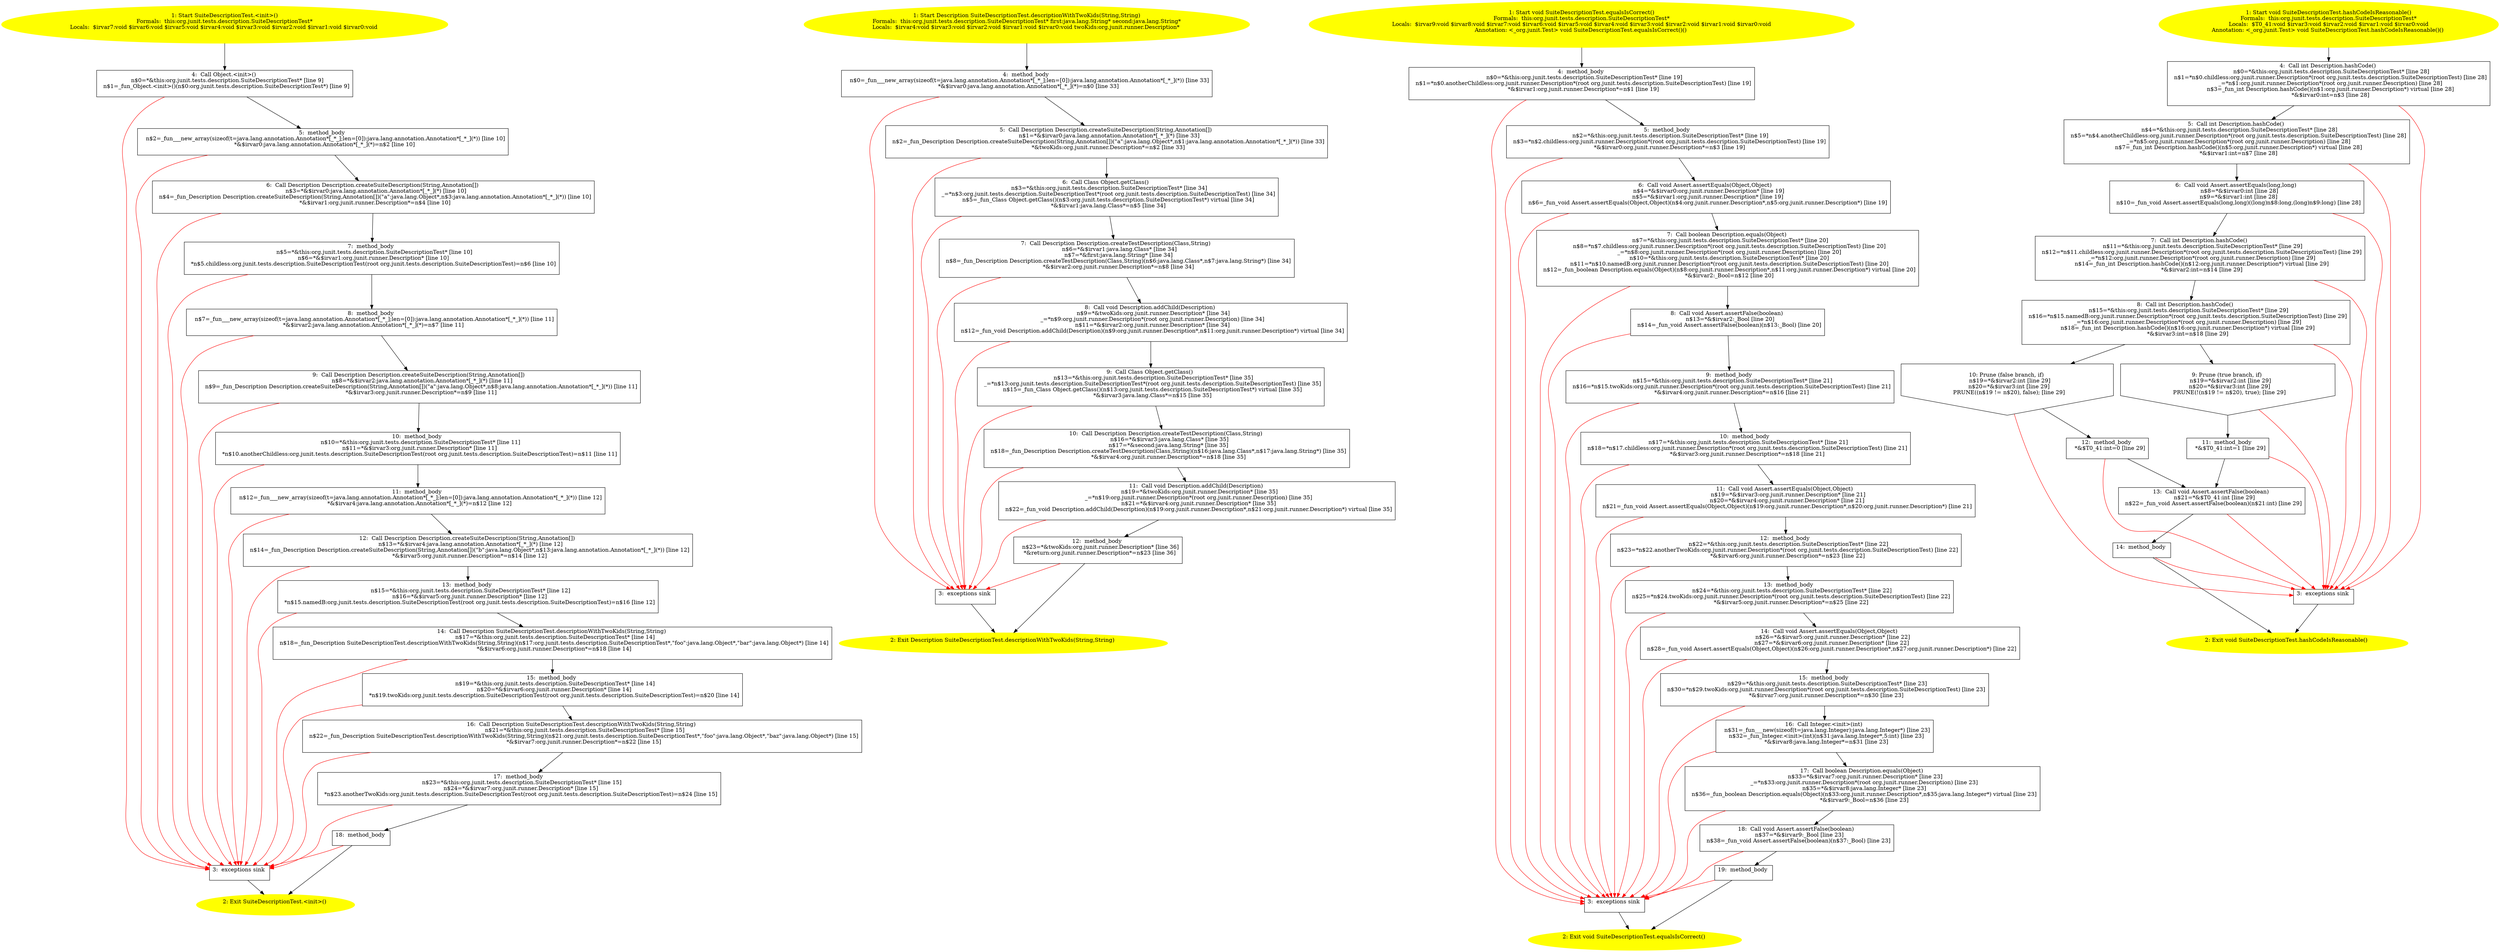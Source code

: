 /* @generated */
digraph cfg {
"org.junit.tests.description.SuiteDescriptionTest.<init>().2c397dbe94446b6ac0fbb698bb8d9129_1" [label="1: Start SuiteDescriptionTest.<init>()\nFormals:  this:org.junit.tests.description.SuiteDescriptionTest*\nLocals:  $irvar7:void $irvar6:void $irvar5:void $irvar4:void $irvar3:void $irvar2:void $irvar1:void $irvar0:void \n  " color=yellow style=filled]
	

	 "org.junit.tests.description.SuiteDescriptionTest.<init>().2c397dbe94446b6ac0fbb698bb8d9129_1" -> "org.junit.tests.description.SuiteDescriptionTest.<init>().2c397dbe94446b6ac0fbb698bb8d9129_4" ;
"org.junit.tests.description.SuiteDescriptionTest.<init>().2c397dbe94446b6ac0fbb698bb8d9129_2" [label="2: Exit SuiteDescriptionTest.<init>() \n  " color=yellow style=filled]
	

"org.junit.tests.description.SuiteDescriptionTest.<init>().2c397dbe94446b6ac0fbb698bb8d9129_3" [label="3:  exceptions sink \n  " shape="box"]
	

	 "org.junit.tests.description.SuiteDescriptionTest.<init>().2c397dbe94446b6ac0fbb698bb8d9129_3" -> "org.junit.tests.description.SuiteDescriptionTest.<init>().2c397dbe94446b6ac0fbb698bb8d9129_2" ;
"org.junit.tests.description.SuiteDescriptionTest.<init>().2c397dbe94446b6ac0fbb698bb8d9129_4" [label="4:  Call Object.<init>() \n   n$0=*&this:org.junit.tests.description.SuiteDescriptionTest* [line 9]\n  n$1=_fun_Object.<init>()(n$0:org.junit.tests.description.SuiteDescriptionTest*) [line 9]\n " shape="box"]
	

	 "org.junit.tests.description.SuiteDescriptionTest.<init>().2c397dbe94446b6ac0fbb698bb8d9129_4" -> "org.junit.tests.description.SuiteDescriptionTest.<init>().2c397dbe94446b6ac0fbb698bb8d9129_5" ;
	 "org.junit.tests.description.SuiteDescriptionTest.<init>().2c397dbe94446b6ac0fbb698bb8d9129_4" -> "org.junit.tests.description.SuiteDescriptionTest.<init>().2c397dbe94446b6ac0fbb698bb8d9129_3" [color="red" ];
"org.junit.tests.description.SuiteDescriptionTest.<init>().2c397dbe94446b6ac0fbb698bb8d9129_5" [label="5:  method_body \n   n$2=_fun___new_array(sizeof(t=java.lang.annotation.Annotation*[_*_];len=[0]):java.lang.annotation.Annotation*[_*_](*)) [line 10]\n  *&$irvar0:java.lang.annotation.Annotation*[_*_](*)=n$2 [line 10]\n " shape="box"]
	

	 "org.junit.tests.description.SuiteDescriptionTest.<init>().2c397dbe94446b6ac0fbb698bb8d9129_5" -> "org.junit.tests.description.SuiteDescriptionTest.<init>().2c397dbe94446b6ac0fbb698bb8d9129_6" ;
	 "org.junit.tests.description.SuiteDescriptionTest.<init>().2c397dbe94446b6ac0fbb698bb8d9129_5" -> "org.junit.tests.description.SuiteDescriptionTest.<init>().2c397dbe94446b6ac0fbb698bb8d9129_3" [color="red" ];
"org.junit.tests.description.SuiteDescriptionTest.<init>().2c397dbe94446b6ac0fbb698bb8d9129_6" [label="6:  Call Description Description.createSuiteDescription(String,Annotation[]) \n   n$3=*&$irvar0:java.lang.annotation.Annotation*[_*_](*) [line 10]\n  n$4=_fun_Description Description.createSuiteDescription(String,Annotation[])(\"a\":java.lang.Object*,n$3:java.lang.annotation.Annotation*[_*_](*)) [line 10]\n  *&$irvar1:org.junit.runner.Description*=n$4 [line 10]\n " shape="box"]
	

	 "org.junit.tests.description.SuiteDescriptionTest.<init>().2c397dbe94446b6ac0fbb698bb8d9129_6" -> "org.junit.tests.description.SuiteDescriptionTest.<init>().2c397dbe94446b6ac0fbb698bb8d9129_7" ;
	 "org.junit.tests.description.SuiteDescriptionTest.<init>().2c397dbe94446b6ac0fbb698bb8d9129_6" -> "org.junit.tests.description.SuiteDescriptionTest.<init>().2c397dbe94446b6ac0fbb698bb8d9129_3" [color="red" ];
"org.junit.tests.description.SuiteDescriptionTest.<init>().2c397dbe94446b6ac0fbb698bb8d9129_7" [label="7:  method_body \n   n$5=*&this:org.junit.tests.description.SuiteDescriptionTest* [line 10]\n  n$6=*&$irvar1:org.junit.runner.Description* [line 10]\n  *n$5.childless:org.junit.tests.description.SuiteDescriptionTest(root org.junit.tests.description.SuiteDescriptionTest)=n$6 [line 10]\n " shape="box"]
	

	 "org.junit.tests.description.SuiteDescriptionTest.<init>().2c397dbe94446b6ac0fbb698bb8d9129_7" -> "org.junit.tests.description.SuiteDescriptionTest.<init>().2c397dbe94446b6ac0fbb698bb8d9129_8" ;
	 "org.junit.tests.description.SuiteDescriptionTest.<init>().2c397dbe94446b6ac0fbb698bb8d9129_7" -> "org.junit.tests.description.SuiteDescriptionTest.<init>().2c397dbe94446b6ac0fbb698bb8d9129_3" [color="red" ];
"org.junit.tests.description.SuiteDescriptionTest.<init>().2c397dbe94446b6ac0fbb698bb8d9129_8" [label="8:  method_body \n   n$7=_fun___new_array(sizeof(t=java.lang.annotation.Annotation*[_*_];len=[0]):java.lang.annotation.Annotation*[_*_](*)) [line 11]\n  *&$irvar2:java.lang.annotation.Annotation*[_*_](*)=n$7 [line 11]\n " shape="box"]
	

	 "org.junit.tests.description.SuiteDescriptionTest.<init>().2c397dbe94446b6ac0fbb698bb8d9129_8" -> "org.junit.tests.description.SuiteDescriptionTest.<init>().2c397dbe94446b6ac0fbb698bb8d9129_9" ;
	 "org.junit.tests.description.SuiteDescriptionTest.<init>().2c397dbe94446b6ac0fbb698bb8d9129_8" -> "org.junit.tests.description.SuiteDescriptionTest.<init>().2c397dbe94446b6ac0fbb698bb8d9129_3" [color="red" ];
"org.junit.tests.description.SuiteDescriptionTest.<init>().2c397dbe94446b6ac0fbb698bb8d9129_9" [label="9:  Call Description Description.createSuiteDescription(String,Annotation[]) \n   n$8=*&$irvar2:java.lang.annotation.Annotation*[_*_](*) [line 11]\n  n$9=_fun_Description Description.createSuiteDescription(String,Annotation[])(\"a\":java.lang.Object*,n$8:java.lang.annotation.Annotation*[_*_](*)) [line 11]\n  *&$irvar3:org.junit.runner.Description*=n$9 [line 11]\n " shape="box"]
	

	 "org.junit.tests.description.SuiteDescriptionTest.<init>().2c397dbe94446b6ac0fbb698bb8d9129_9" -> "org.junit.tests.description.SuiteDescriptionTest.<init>().2c397dbe94446b6ac0fbb698bb8d9129_10" ;
	 "org.junit.tests.description.SuiteDescriptionTest.<init>().2c397dbe94446b6ac0fbb698bb8d9129_9" -> "org.junit.tests.description.SuiteDescriptionTest.<init>().2c397dbe94446b6ac0fbb698bb8d9129_3" [color="red" ];
"org.junit.tests.description.SuiteDescriptionTest.<init>().2c397dbe94446b6ac0fbb698bb8d9129_10" [label="10:  method_body \n   n$10=*&this:org.junit.tests.description.SuiteDescriptionTest* [line 11]\n  n$11=*&$irvar3:org.junit.runner.Description* [line 11]\n  *n$10.anotherChildless:org.junit.tests.description.SuiteDescriptionTest(root org.junit.tests.description.SuiteDescriptionTest)=n$11 [line 11]\n " shape="box"]
	

	 "org.junit.tests.description.SuiteDescriptionTest.<init>().2c397dbe94446b6ac0fbb698bb8d9129_10" -> "org.junit.tests.description.SuiteDescriptionTest.<init>().2c397dbe94446b6ac0fbb698bb8d9129_11" ;
	 "org.junit.tests.description.SuiteDescriptionTest.<init>().2c397dbe94446b6ac0fbb698bb8d9129_10" -> "org.junit.tests.description.SuiteDescriptionTest.<init>().2c397dbe94446b6ac0fbb698bb8d9129_3" [color="red" ];
"org.junit.tests.description.SuiteDescriptionTest.<init>().2c397dbe94446b6ac0fbb698bb8d9129_11" [label="11:  method_body \n   n$12=_fun___new_array(sizeof(t=java.lang.annotation.Annotation*[_*_];len=[0]):java.lang.annotation.Annotation*[_*_](*)) [line 12]\n  *&$irvar4:java.lang.annotation.Annotation*[_*_](*)=n$12 [line 12]\n " shape="box"]
	

	 "org.junit.tests.description.SuiteDescriptionTest.<init>().2c397dbe94446b6ac0fbb698bb8d9129_11" -> "org.junit.tests.description.SuiteDescriptionTest.<init>().2c397dbe94446b6ac0fbb698bb8d9129_12" ;
	 "org.junit.tests.description.SuiteDescriptionTest.<init>().2c397dbe94446b6ac0fbb698bb8d9129_11" -> "org.junit.tests.description.SuiteDescriptionTest.<init>().2c397dbe94446b6ac0fbb698bb8d9129_3" [color="red" ];
"org.junit.tests.description.SuiteDescriptionTest.<init>().2c397dbe94446b6ac0fbb698bb8d9129_12" [label="12:  Call Description Description.createSuiteDescription(String,Annotation[]) \n   n$13=*&$irvar4:java.lang.annotation.Annotation*[_*_](*) [line 12]\n  n$14=_fun_Description Description.createSuiteDescription(String,Annotation[])(\"b\":java.lang.Object*,n$13:java.lang.annotation.Annotation*[_*_](*)) [line 12]\n  *&$irvar5:org.junit.runner.Description*=n$14 [line 12]\n " shape="box"]
	

	 "org.junit.tests.description.SuiteDescriptionTest.<init>().2c397dbe94446b6ac0fbb698bb8d9129_12" -> "org.junit.tests.description.SuiteDescriptionTest.<init>().2c397dbe94446b6ac0fbb698bb8d9129_13" ;
	 "org.junit.tests.description.SuiteDescriptionTest.<init>().2c397dbe94446b6ac0fbb698bb8d9129_12" -> "org.junit.tests.description.SuiteDescriptionTest.<init>().2c397dbe94446b6ac0fbb698bb8d9129_3" [color="red" ];
"org.junit.tests.description.SuiteDescriptionTest.<init>().2c397dbe94446b6ac0fbb698bb8d9129_13" [label="13:  method_body \n   n$15=*&this:org.junit.tests.description.SuiteDescriptionTest* [line 12]\n  n$16=*&$irvar5:org.junit.runner.Description* [line 12]\n  *n$15.namedB:org.junit.tests.description.SuiteDescriptionTest(root org.junit.tests.description.SuiteDescriptionTest)=n$16 [line 12]\n " shape="box"]
	

	 "org.junit.tests.description.SuiteDescriptionTest.<init>().2c397dbe94446b6ac0fbb698bb8d9129_13" -> "org.junit.tests.description.SuiteDescriptionTest.<init>().2c397dbe94446b6ac0fbb698bb8d9129_14" ;
	 "org.junit.tests.description.SuiteDescriptionTest.<init>().2c397dbe94446b6ac0fbb698bb8d9129_13" -> "org.junit.tests.description.SuiteDescriptionTest.<init>().2c397dbe94446b6ac0fbb698bb8d9129_3" [color="red" ];
"org.junit.tests.description.SuiteDescriptionTest.<init>().2c397dbe94446b6ac0fbb698bb8d9129_14" [label="14:  Call Description SuiteDescriptionTest.descriptionWithTwoKids(String,String) \n   n$17=*&this:org.junit.tests.description.SuiteDescriptionTest* [line 14]\n  n$18=_fun_Description SuiteDescriptionTest.descriptionWithTwoKids(String,String)(n$17:org.junit.tests.description.SuiteDescriptionTest*,\"foo\":java.lang.Object*,\"bar\":java.lang.Object*) [line 14]\n  *&$irvar6:org.junit.runner.Description*=n$18 [line 14]\n " shape="box"]
	

	 "org.junit.tests.description.SuiteDescriptionTest.<init>().2c397dbe94446b6ac0fbb698bb8d9129_14" -> "org.junit.tests.description.SuiteDescriptionTest.<init>().2c397dbe94446b6ac0fbb698bb8d9129_15" ;
	 "org.junit.tests.description.SuiteDescriptionTest.<init>().2c397dbe94446b6ac0fbb698bb8d9129_14" -> "org.junit.tests.description.SuiteDescriptionTest.<init>().2c397dbe94446b6ac0fbb698bb8d9129_3" [color="red" ];
"org.junit.tests.description.SuiteDescriptionTest.<init>().2c397dbe94446b6ac0fbb698bb8d9129_15" [label="15:  method_body \n   n$19=*&this:org.junit.tests.description.SuiteDescriptionTest* [line 14]\n  n$20=*&$irvar6:org.junit.runner.Description* [line 14]\n  *n$19.twoKids:org.junit.tests.description.SuiteDescriptionTest(root org.junit.tests.description.SuiteDescriptionTest)=n$20 [line 14]\n " shape="box"]
	

	 "org.junit.tests.description.SuiteDescriptionTest.<init>().2c397dbe94446b6ac0fbb698bb8d9129_15" -> "org.junit.tests.description.SuiteDescriptionTest.<init>().2c397dbe94446b6ac0fbb698bb8d9129_16" ;
	 "org.junit.tests.description.SuiteDescriptionTest.<init>().2c397dbe94446b6ac0fbb698bb8d9129_15" -> "org.junit.tests.description.SuiteDescriptionTest.<init>().2c397dbe94446b6ac0fbb698bb8d9129_3" [color="red" ];
"org.junit.tests.description.SuiteDescriptionTest.<init>().2c397dbe94446b6ac0fbb698bb8d9129_16" [label="16:  Call Description SuiteDescriptionTest.descriptionWithTwoKids(String,String) \n   n$21=*&this:org.junit.tests.description.SuiteDescriptionTest* [line 15]\n  n$22=_fun_Description SuiteDescriptionTest.descriptionWithTwoKids(String,String)(n$21:org.junit.tests.description.SuiteDescriptionTest*,\"foo\":java.lang.Object*,\"baz\":java.lang.Object*) [line 15]\n  *&$irvar7:org.junit.runner.Description*=n$22 [line 15]\n " shape="box"]
	

	 "org.junit.tests.description.SuiteDescriptionTest.<init>().2c397dbe94446b6ac0fbb698bb8d9129_16" -> "org.junit.tests.description.SuiteDescriptionTest.<init>().2c397dbe94446b6ac0fbb698bb8d9129_17" ;
	 "org.junit.tests.description.SuiteDescriptionTest.<init>().2c397dbe94446b6ac0fbb698bb8d9129_16" -> "org.junit.tests.description.SuiteDescriptionTest.<init>().2c397dbe94446b6ac0fbb698bb8d9129_3" [color="red" ];
"org.junit.tests.description.SuiteDescriptionTest.<init>().2c397dbe94446b6ac0fbb698bb8d9129_17" [label="17:  method_body \n   n$23=*&this:org.junit.tests.description.SuiteDescriptionTest* [line 15]\n  n$24=*&$irvar7:org.junit.runner.Description* [line 15]\n  *n$23.anotherTwoKids:org.junit.tests.description.SuiteDescriptionTest(root org.junit.tests.description.SuiteDescriptionTest)=n$24 [line 15]\n " shape="box"]
	

	 "org.junit.tests.description.SuiteDescriptionTest.<init>().2c397dbe94446b6ac0fbb698bb8d9129_17" -> "org.junit.tests.description.SuiteDescriptionTest.<init>().2c397dbe94446b6ac0fbb698bb8d9129_18" ;
	 "org.junit.tests.description.SuiteDescriptionTest.<init>().2c397dbe94446b6ac0fbb698bb8d9129_17" -> "org.junit.tests.description.SuiteDescriptionTest.<init>().2c397dbe94446b6ac0fbb698bb8d9129_3" [color="red" ];
"org.junit.tests.description.SuiteDescriptionTest.<init>().2c397dbe94446b6ac0fbb698bb8d9129_18" [label="18:  method_body \n  " shape="box"]
	

	 "org.junit.tests.description.SuiteDescriptionTest.<init>().2c397dbe94446b6ac0fbb698bb8d9129_18" -> "org.junit.tests.description.SuiteDescriptionTest.<init>().2c397dbe94446b6ac0fbb698bb8d9129_2" ;
	 "org.junit.tests.description.SuiteDescriptionTest.<init>().2c397dbe94446b6ac0fbb698bb8d9129_18" -> "org.junit.tests.description.SuiteDescriptionTest.<init>().2c397dbe94446b6ac0fbb698bb8d9129_3" [color="red" ];
"org.junit.tests.description.SuiteDescriptionTest.descriptionWithTwoKids(java.lang.String,java.lang.S.4acd2eca722fc994459607b047788443_1" [label="1: Start Description SuiteDescriptionTest.descriptionWithTwoKids(String,String)\nFormals:  this:org.junit.tests.description.SuiteDescriptionTest* first:java.lang.String* second:java.lang.String*\nLocals:  $irvar4:void $irvar3:void $irvar2:void $irvar1:void $irvar0:void twoKids:org.junit.runner.Description* \n  " color=yellow style=filled]
	

	 "org.junit.tests.description.SuiteDescriptionTest.descriptionWithTwoKids(java.lang.String,java.lang.S.4acd2eca722fc994459607b047788443_1" -> "org.junit.tests.description.SuiteDescriptionTest.descriptionWithTwoKids(java.lang.String,java.lang.S.4acd2eca722fc994459607b047788443_4" ;
"org.junit.tests.description.SuiteDescriptionTest.descriptionWithTwoKids(java.lang.String,java.lang.S.4acd2eca722fc994459607b047788443_2" [label="2: Exit Description SuiteDescriptionTest.descriptionWithTwoKids(String,String) \n  " color=yellow style=filled]
	

"org.junit.tests.description.SuiteDescriptionTest.descriptionWithTwoKids(java.lang.String,java.lang.S.4acd2eca722fc994459607b047788443_3" [label="3:  exceptions sink \n  " shape="box"]
	

	 "org.junit.tests.description.SuiteDescriptionTest.descriptionWithTwoKids(java.lang.String,java.lang.S.4acd2eca722fc994459607b047788443_3" -> "org.junit.tests.description.SuiteDescriptionTest.descriptionWithTwoKids(java.lang.String,java.lang.S.4acd2eca722fc994459607b047788443_2" ;
"org.junit.tests.description.SuiteDescriptionTest.descriptionWithTwoKids(java.lang.String,java.lang.S.4acd2eca722fc994459607b047788443_4" [label="4:  method_body \n   n$0=_fun___new_array(sizeof(t=java.lang.annotation.Annotation*[_*_];len=[0]):java.lang.annotation.Annotation*[_*_](*)) [line 33]\n  *&$irvar0:java.lang.annotation.Annotation*[_*_](*)=n$0 [line 33]\n " shape="box"]
	

	 "org.junit.tests.description.SuiteDescriptionTest.descriptionWithTwoKids(java.lang.String,java.lang.S.4acd2eca722fc994459607b047788443_4" -> "org.junit.tests.description.SuiteDescriptionTest.descriptionWithTwoKids(java.lang.String,java.lang.S.4acd2eca722fc994459607b047788443_5" ;
	 "org.junit.tests.description.SuiteDescriptionTest.descriptionWithTwoKids(java.lang.String,java.lang.S.4acd2eca722fc994459607b047788443_4" -> "org.junit.tests.description.SuiteDescriptionTest.descriptionWithTwoKids(java.lang.String,java.lang.S.4acd2eca722fc994459607b047788443_3" [color="red" ];
"org.junit.tests.description.SuiteDescriptionTest.descriptionWithTwoKids(java.lang.String,java.lang.S.4acd2eca722fc994459607b047788443_5" [label="5:  Call Description Description.createSuiteDescription(String,Annotation[]) \n   n$1=*&$irvar0:java.lang.annotation.Annotation*[_*_](*) [line 33]\n  n$2=_fun_Description Description.createSuiteDescription(String,Annotation[])(\"a\":java.lang.Object*,n$1:java.lang.annotation.Annotation*[_*_](*)) [line 33]\n  *&twoKids:org.junit.runner.Description*=n$2 [line 33]\n " shape="box"]
	

	 "org.junit.tests.description.SuiteDescriptionTest.descriptionWithTwoKids(java.lang.String,java.lang.S.4acd2eca722fc994459607b047788443_5" -> "org.junit.tests.description.SuiteDescriptionTest.descriptionWithTwoKids(java.lang.String,java.lang.S.4acd2eca722fc994459607b047788443_6" ;
	 "org.junit.tests.description.SuiteDescriptionTest.descriptionWithTwoKids(java.lang.String,java.lang.S.4acd2eca722fc994459607b047788443_5" -> "org.junit.tests.description.SuiteDescriptionTest.descriptionWithTwoKids(java.lang.String,java.lang.S.4acd2eca722fc994459607b047788443_3" [color="red" ];
"org.junit.tests.description.SuiteDescriptionTest.descriptionWithTwoKids(java.lang.String,java.lang.S.4acd2eca722fc994459607b047788443_6" [label="6:  Call Class Object.getClass() \n   n$3=*&this:org.junit.tests.description.SuiteDescriptionTest* [line 34]\n  _=*n$3:org.junit.tests.description.SuiteDescriptionTest*(root org.junit.tests.description.SuiteDescriptionTest) [line 34]\n  n$5=_fun_Class Object.getClass()(n$3:org.junit.tests.description.SuiteDescriptionTest*) virtual [line 34]\n  *&$irvar1:java.lang.Class*=n$5 [line 34]\n " shape="box"]
	

	 "org.junit.tests.description.SuiteDescriptionTest.descriptionWithTwoKids(java.lang.String,java.lang.S.4acd2eca722fc994459607b047788443_6" -> "org.junit.tests.description.SuiteDescriptionTest.descriptionWithTwoKids(java.lang.String,java.lang.S.4acd2eca722fc994459607b047788443_7" ;
	 "org.junit.tests.description.SuiteDescriptionTest.descriptionWithTwoKids(java.lang.String,java.lang.S.4acd2eca722fc994459607b047788443_6" -> "org.junit.tests.description.SuiteDescriptionTest.descriptionWithTwoKids(java.lang.String,java.lang.S.4acd2eca722fc994459607b047788443_3" [color="red" ];
"org.junit.tests.description.SuiteDescriptionTest.descriptionWithTwoKids(java.lang.String,java.lang.S.4acd2eca722fc994459607b047788443_7" [label="7:  Call Description Description.createTestDescription(Class,String) \n   n$6=*&$irvar1:java.lang.Class* [line 34]\n  n$7=*&first:java.lang.String* [line 34]\n  n$8=_fun_Description Description.createTestDescription(Class,String)(n$6:java.lang.Class*,n$7:java.lang.String*) [line 34]\n  *&$irvar2:org.junit.runner.Description*=n$8 [line 34]\n " shape="box"]
	

	 "org.junit.tests.description.SuiteDescriptionTest.descriptionWithTwoKids(java.lang.String,java.lang.S.4acd2eca722fc994459607b047788443_7" -> "org.junit.tests.description.SuiteDescriptionTest.descriptionWithTwoKids(java.lang.String,java.lang.S.4acd2eca722fc994459607b047788443_8" ;
	 "org.junit.tests.description.SuiteDescriptionTest.descriptionWithTwoKids(java.lang.String,java.lang.S.4acd2eca722fc994459607b047788443_7" -> "org.junit.tests.description.SuiteDescriptionTest.descriptionWithTwoKids(java.lang.String,java.lang.S.4acd2eca722fc994459607b047788443_3" [color="red" ];
"org.junit.tests.description.SuiteDescriptionTest.descriptionWithTwoKids(java.lang.String,java.lang.S.4acd2eca722fc994459607b047788443_8" [label="8:  Call void Description.addChild(Description) \n   n$9=*&twoKids:org.junit.runner.Description* [line 34]\n  _=*n$9:org.junit.runner.Description*(root org.junit.runner.Description) [line 34]\n  n$11=*&$irvar2:org.junit.runner.Description* [line 34]\n  n$12=_fun_void Description.addChild(Description)(n$9:org.junit.runner.Description*,n$11:org.junit.runner.Description*) virtual [line 34]\n " shape="box"]
	

	 "org.junit.tests.description.SuiteDescriptionTest.descriptionWithTwoKids(java.lang.String,java.lang.S.4acd2eca722fc994459607b047788443_8" -> "org.junit.tests.description.SuiteDescriptionTest.descriptionWithTwoKids(java.lang.String,java.lang.S.4acd2eca722fc994459607b047788443_9" ;
	 "org.junit.tests.description.SuiteDescriptionTest.descriptionWithTwoKids(java.lang.String,java.lang.S.4acd2eca722fc994459607b047788443_8" -> "org.junit.tests.description.SuiteDescriptionTest.descriptionWithTwoKids(java.lang.String,java.lang.S.4acd2eca722fc994459607b047788443_3" [color="red" ];
"org.junit.tests.description.SuiteDescriptionTest.descriptionWithTwoKids(java.lang.String,java.lang.S.4acd2eca722fc994459607b047788443_9" [label="9:  Call Class Object.getClass() \n   n$13=*&this:org.junit.tests.description.SuiteDescriptionTest* [line 35]\n  _=*n$13:org.junit.tests.description.SuiteDescriptionTest*(root org.junit.tests.description.SuiteDescriptionTest) [line 35]\n  n$15=_fun_Class Object.getClass()(n$13:org.junit.tests.description.SuiteDescriptionTest*) virtual [line 35]\n  *&$irvar3:java.lang.Class*=n$15 [line 35]\n " shape="box"]
	

	 "org.junit.tests.description.SuiteDescriptionTest.descriptionWithTwoKids(java.lang.String,java.lang.S.4acd2eca722fc994459607b047788443_9" -> "org.junit.tests.description.SuiteDescriptionTest.descriptionWithTwoKids(java.lang.String,java.lang.S.4acd2eca722fc994459607b047788443_10" ;
	 "org.junit.tests.description.SuiteDescriptionTest.descriptionWithTwoKids(java.lang.String,java.lang.S.4acd2eca722fc994459607b047788443_9" -> "org.junit.tests.description.SuiteDescriptionTest.descriptionWithTwoKids(java.lang.String,java.lang.S.4acd2eca722fc994459607b047788443_3" [color="red" ];
"org.junit.tests.description.SuiteDescriptionTest.descriptionWithTwoKids(java.lang.String,java.lang.S.4acd2eca722fc994459607b047788443_10" [label="10:  Call Description Description.createTestDescription(Class,String) \n   n$16=*&$irvar3:java.lang.Class* [line 35]\n  n$17=*&second:java.lang.String* [line 35]\n  n$18=_fun_Description Description.createTestDescription(Class,String)(n$16:java.lang.Class*,n$17:java.lang.String*) [line 35]\n  *&$irvar4:org.junit.runner.Description*=n$18 [line 35]\n " shape="box"]
	

	 "org.junit.tests.description.SuiteDescriptionTest.descriptionWithTwoKids(java.lang.String,java.lang.S.4acd2eca722fc994459607b047788443_10" -> "org.junit.tests.description.SuiteDescriptionTest.descriptionWithTwoKids(java.lang.String,java.lang.S.4acd2eca722fc994459607b047788443_11" ;
	 "org.junit.tests.description.SuiteDescriptionTest.descriptionWithTwoKids(java.lang.String,java.lang.S.4acd2eca722fc994459607b047788443_10" -> "org.junit.tests.description.SuiteDescriptionTest.descriptionWithTwoKids(java.lang.String,java.lang.S.4acd2eca722fc994459607b047788443_3" [color="red" ];
"org.junit.tests.description.SuiteDescriptionTest.descriptionWithTwoKids(java.lang.String,java.lang.S.4acd2eca722fc994459607b047788443_11" [label="11:  Call void Description.addChild(Description) \n   n$19=*&twoKids:org.junit.runner.Description* [line 35]\n  _=*n$19:org.junit.runner.Description*(root org.junit.runner.Description) [line 35]\n  n$21=*&$irvar4:org.junit.runner.Description* [line 35]\n  n$22=_fun_void Description.addChild(Description)(n$19:org.junit.runner.Description*,n$21:org.junit.runner.Description*) virtual [line 35]\n " shape="box"]
	

	 "org.junit.tests.description.SuiteDescriptionTest.descriptionWithTwoKids(java.lang.String,java.lang.S.4acd2eca722fc994459607b047788443_11" -> "org.junit.tests.description.SuiteDescriptionTest.descriptionWithTwoKids(java.lang.String,java.lang.S.4acd2eca722fc994459607b047788443_12" ;
	 "org.junit.tests.description.SuiteDescriptionTest.descriptionWithTwoKids(java.lang.String,java.lang.S.4acd2eca722fc994459607b047788443_11" -> "org.junit.tests.description.SuiteDescriptionTest.descriptionWithTwoKids(java.lang.String,java.lang.S.4acd2eca722fc994459607b047788443_3" [color="red" ];
"org.junit.tests.description.SuiteDescriptionTest.descriptionWithTwoKids(java.lang.String,java.lang.S.4acd2eca722fc994459607b047788443_12" [label="12:  method_body \n   n$23=*&twoKids:org.junit.runner.Description* [line 36]\n  *&return:org.junit.runner.Description*=n$23 [line 36]\n " shape="box"]
	

	 "org.junit.tests.description.SuiteDescriptionTest.descriptionWithTwoKids(java.lang.String,java.lang.S.4acd2eca722fc994459607b047788443_12" -> "org.junit.tests.description.SuiteDescriptionTest.descriptionWithTwoKids(java.lang.String,java.lang.S.4acd2eca722fc994459607b047788443_2" ;
	 "org.junit.tests.description.SuiteDescriptionTest.descriptionWithTwoKids(java.lang.String,java.lang.S.4acd2eca722fc994459607b047788443_12" -> "org.junit.tests.description.SuiteDescriptionTest.descriptionWithTwoKids(java.lang.String,java.lang.S.4acd2eca722fc994459607b047788443_3" [color="red" ];
"org.junit.tests.description.SuiteDescriptionTest.equalsIsCorrect():void.2e04b1808a55e5f22921cbebd525f39c_1" [label="1: Start void SuiteDescriptionTest.equalsIsCorrect()\nFormals:  this:org.junit.tests.description.SuiteDescriptionTest*\nLocals:  $irvar9:void $irvar8:void $irvar7:void $irvar6:void $irvar5:void $irvar4:void $irvar3:void $irvar2:void $irvar1:void $irvar0:void\nAnnotation: <_org.junit.Test> void SuiteDescriptionTest.equalsIsCorrect()() \n  " color=yellow style=filled]
	

	 "org.junit.tests.description.SuiteDescriptionTest.equalsIsCorrect():void.2e04b1808a55e5f22921cbebd525f39c_1" -> "org.junit.tests.description.SuiteDescriptionTest.equalsIsCorrect():void.2e04b1808a55e5f22921cbebd525f39c_4" ;
"org.junit.tests.description.SuiteDescriptionTest.equalsIsCorrect():void.2e04b1808a55e5f22921cbebd525f39c_2" [label="2: Exit void SuiteDescriptionTest.equalsIsCorrect() \n  " color=yellow style=filled]
	

"org.junit.tests.description.SuiteDescriptionTest.equalsIsCorrect():void.2e04b1808a55e5f22921cbebd525f39c_3" [label="3:  exceptions sink \n  " shape="box"]
	

	 "org.junit.tests.description.SuiteDescriptionTest.equalsIsCorrect():void.2e04b1808a55e5f22921cbebd525f39c_3" -> "org.junit.tests.description.SuiteDescriptionTest.equalsIsCorrect():void.2e04b1808a55e5f22921cbebd525f39c_2" ;
"org.junit.tests.description.SuiteDescriptionTest.equalsIsCorrect():void.2e04b1808a55e5f22921cbebd525f39c_4" [label="4:  method_body \n   n$0=*&this:org.junit.tests.description.SuiteDescriptionTest* [line 19]\n  n$1=*n$0.anotherChildless:org.junit.runner.Description*(root org.junit.tests.description.SuiteDescriptionTest) [line 19]\n  *&$irvar1:org.junit.runner.Description*=n$1 [line 19]\n " shape="box"]
	

	 "org.junit.tests.description.SuiteDescriptionTest.equalsIsCorrect():void.2e04b1808a55e5f22921cbebd525f39c_4" -> "org.junit.tests.description.SuiteDescriptionTest.equalsIsCorrect():void.2e04b1808a55e5f22921cbebd525f39c_5" ;
	 "org.junit.tests.description.SuiteDescriptionTest.equalsIsCorrect():void.2e04b1808a55e5f22921cbebd525f39c_4" -> "org.junit.tests.description.SuiteDescriptionTest.equalsIsCorrect():void.2e04b1808a55e5f22921cbebd525f39c_3" [color="red" ];
"org.junit.tests.description.SuiteDescriptionTest.equalsIsCorrect():void.2e04b1808a55e5f22921cbebd525f39c_5" [label="5:  method_body \n   n$2=*&this:org.junit.tests.description.SuiteDescriptionTest* [line 19]\n  n$3=*n$2.childless:org.junit.runner.Description*(root org.junit.tests.description.SuiteDescriptionTest) [line 19]\n  *&$irvar0:org.junit.runner.Description*=n$3 [line 19]\n " shape="box"]
	

	 "org.junit.tests.description.SuiteDescriptionTest.equalsIsCorrect():void.2e04b1808a55e5f22921cbebd525f39c_5" -> "org.junit.tests.description.SuiteDescriptionTest.equalsIsCorrect():void.2e04b1808a55e5f22921cbebd525f39c_6" ;
	 "org.junit.tests.description.SuiteDescriptionTest.equalsIsCorrect():void.2e04b1808a55e5f22921cbebd525f39c_5" -> "org.junit.tests.description.SuiteDescriptionTest.equalsIsCorrect():void.2e04b1808a55e5f22921cbebd525f39c_3" [color="red" ];
"org.junit.tests.description.SuiteDescriptionTest.equalsIsCorrect():void.2e04b1808a55e5f22921cbebd525f39c_6" [label="6:  Call void Assert.assertEquals(Object,Object) \n   n$4=*&$irvar0:org.junit.runner.Description* [line 19]\n  n$5=*&$irvar1:org.junit.runner.Description* [line 19]\n  n$6=_fun_void Assert.assertEquals(Object,Object)(n$4:org.junit.runner.Description*,n$5:org.junit.runner.Description*) [line 19]\n " shape="box"]
	

	 "org.junit.tests.description.SuiteDescriptionTest.equalsIsCorrect():void.2e04b1808a55e5f22921cbebd525f39c_6" -> "org.junit.tests.description.SuiteDescriptionTest.equalsIsCorrect():void.2e04b1808a55e5f22921cbebd525f39c_7" ;
	 "org.junit.tests.description.SuiteDescriptionTest.equalsIsCorrect():void.2e04b1808a55e5f22921cbebd525f39c_6" -> "org.junit.tests.description.SuiteDescriptionTest.equalsIsCorrect():void.2e04b1808a55e5f22921cbebd525f39c_3" [color="red" ];
"org.junit.tests.description.SuiteDescriptionTest.equalsIsCorrect():void.2e04b1808a55e5f22921cbebd525f39c_7" [label="7:  Call boolean Description.equals(Object) \n   n$7=*&this:org.junit.tests.description.SuiteDescriptionTest* [line 20]\n  n$8=*n$7.childless:org.junit.runner.Description*(root org.junit.tests.description.SuiteDescriptionTest) [line 20]\n  _=*n$8:org.junit.runner.Description*(root org.junit.runner.Description) [line 20]\n  n$10=*&this:org.junit.tests.description.SuiteDescriptionTest* [line 20]\n  n$11=*n$10.namedB:org.junit.runner.Description*(root org.junit.tests.description.SuiteDescriptionTest) [line 20]\n  n$12=_fun_boolean Description.equals(Object)(n$8:org.junit.runner.Description*,n$11:org.junit.runner.Description*) virtual [line 20]\n  *&$irvar2:_Bool=n$12 [line 20]\n " shape="box"]
	

	 "org.junit.tests.description.SuiteDescriptionTest.equalsIsCorrect():void.2e04b1808a55e5f22921cbebd525f39c_7" -> "org.junit.tests.description.SuiteDescriptionTest.equalsIsCorrect():void.2e04b1808a55e5f22921cbebd525f39c_8" ;
	 "org.junit.tests.description.SuiteDescriptionTest.equalsIsCorrect():void.2e04b1808a55e5f22921cbebd525f39c_7" -> "org.junit.tests.description.SuiteDescriptionTest.equalsIsCorrect():void.2e04b1808a55e5f22921cbebd525f39c_3" [color="red" ];
"org.junit.tests.description.SuiteDescriptionTest.equalsIsCorrect():void.2e04b1808a55e5f22921cbebd525f39c_8" [label="8:  Call void Assert.assertFalse(boolean) \n   n$13=*&$irvar2:_Bool [line 20]\n  n$14=_fun_void Assert.assertFalse(boolean)(n$13:_Bool) [line 20]\n " shape="box"]
	

	 "org.junit.tests.description.SuiteDescriptionTest.equalsIsCorrect():void.2e04b1808a55e5f22921cbebd525f39c_8" -> "org.junit.tests.description.SuiteDescriptionTest.equalsIsCorrect():void.2e04b1808a55e5f22921cbebd525f39c_9" ;
	 "org.junit.tests.description.SuiteDescriptionTest.equalsIsCorrect():void.2e04b1808a55e5f22921cbebd525f39c_8" -> "org.junit.tests.description.SuiteDescriptionTest.equalsIsCorrect():void.2e04b1808a55e5f22921cbebd525f39c_3" [color="red" ];
"org.junit.tests.description.SuiteDescriptionTest.equalsIsCorrect():void.2e04b1808a55e5f22921cbebd525f39c_9" [label="9:  method_body \n   n$15=*&this:org.junit.tests.description.SuiteDescriptionTest* [line 21]\n  n$16=*n$15.twoKids:org.junit.runner.Description*(root org.junit.tests.description.SuiteDescriptionTest) [line 21]\n  *&$irvar4:org.junit.runner.Description*=n$16 [line 21]\n " shape="box"]
	

	 "org.junit.tests.description.SuiteDescriptionTest.equalsIsCorrect():void.2e04b1808a55e5f22921cbebd525f39c_9" -> "org.junit.tests.description.SuiteDescriptionTest.equalsIsCorrect():void.2e04b1808a55e5f22921cbebd525f39c_10" ;
	 "org.junit.tests.description.SuiteDescriptionTest.equalsIsCorrect():void.2e04b1808a55e5f22921cbebd525f39c_9" -> "org.junit.tests.description.SuiteDescriptionTest.equalsIsCorrect():void.2e04b1808a55e5f22921cbebd525f39c_3" [color="red" ];
"org.junit.tests.description.SuiteDescriptionTest.equalsIsCorrect():void.2e04b1808a55e5f22921cbebd525f39c_10" [label="10:  method_body \n   n$17=*&this:org.junit.tests.description.SuiteDescriptionTest* [line 21]\n  n$18=*n$17.childless:org.junit.runner.Description*(root org.junit.tests.description.SuiteDescriptionTest) [line 21]\n  *&$irvar3:org.junit.runner.Description*=n$18 [line 21]\n " shape="box"]
	

	 "org.junit.tests.description.SuiteDescriptionTest.equalsIsCorrect():void.2e04b1808a55e5f22921cbebd525f39c_10" -> "org.junit.tests.description.SuiteDescriptionTest.equalsIsCorrect():void.2e04b1808a55e5f22921cbebd525f39c_11" ;
	 "org.junit.tests.description.SuiteDescriptionTest.equalsIsCorrect():void.2e04b1808a55e5f22921cbebd525f39c_10" -> "org.junit.tests.description.SuiteDescriptionTest.equalsIsCorrect():void.2e04b1808a55e5f22921cbebd525f39c_3" [color="red" ];
"org.junit.tests.description.SuiteDescriptionTest.equalsIsCorrect():void.2e04b1808a55e5f22921cbebd525f39c_11" [label="11:  Call void Assert.assertEquals(Object,Object) \n   n$19=*&$irvar3:org.junit.runner.Description* [line 21]\n  n$20=*&$irvar4:org.junit.runner.Description* [line 21]\n  n$21=_fun_void Assert.assertEquals(Object,Object)(n$19:org.junit.runner.Description*,n$20:org.junit.runner.Description*) [line 21]\n " shape="box"]
	

	 "org.junit.tests.description.SuiteDescriptionTest.equalsIsCorrect():void.2e04b1808a55e5f22921cbebd525f39c_11" -> "org.junit.tests.description.SuiteDescriptionTest.equalsIsCorrect():void.2e04b1808a55e5f22921cbebd525f39c_12" ;
	 "org.junit.tests.description.SuiteDescriptionTest.equalsIsCorrect():void.2e04b1808a55e5f22921cbebd525f39c_11" -> "org.junit.tests.description.SuiteDescriptionTest.equalsIsCorrect():void.2e04b1808a55e5f22921cbebd525f39c_3" [color="red" ];
"org.junit.tests.description.SuiteDescriptionTest.equalsIsCorrect():void.2e04b1808a55e5f22921cbebd525f39c_12" [label="12:  method_body \n   n$22=*&this:org.junit.tests.description.SuiteDescriptionTest* [line 22]\n  n$23=*n$22.anotherTwoKids:org.junit.runner.Description*(root org.junit.tests.description.SuiteDescriptionTest) [line 22]\n  *&$irvar6:org.junit.runner.Description*=n$23 [line 22]\n " shape="box"]
	

	 "org.junit.tests.description.SuiteDescriptionTest.equalsIsCorrect():void.2e04b1808a55e5f22921cbebd525f39c_12" -> "org.junit.tests.description.SuiteDescriptionTest.equalsIsCorrect():void.2e04b1808a55e5f22921cbebd525f39c_13" ;
	 "org.junit.tests.description.SuiteDescriptionTest.equalsIsCorrect():void.2e04b1808a55e5f22921cbebd525f39c_12" -> "org.junit.tests.description.SuiteDescriptionTest.equalsIsCorrect():void.2e04b1808a55e5f22921cbebd525f39c_3" [color="red" ];
"org.junit.tests.description.SuiteDescriptionTest.equalsIsCorrect():void.2e04b1808a55e5f22921cbebd525f39c_13" [label="13:  method_body \n   n$24=*&this:org.junit.tests.description.SuiteDescriptionTest* [line 22]\n  n$25=*n$24.twoKids:org.junit.runner.Description*(root org.junit.tests.description.SuiteDescriptionTest) [line 22]\n  *&$irvar5:org.junit.runner.Description*=n$25 [line 22]\n " shape="box"]
	

	 "org.junit.tests.description.SuiteDescriptionTest.equalsIsCorrect():void.2e04b1808a55e5f22921cbebd525f39c_13" -> "org.junit.tests.description.SuiteDescriptionTest.equalsIsCorrect():void.2e04b1808a55e5f22921cbebd525f39c_14" ;
	 "org.junit.tests.description.SuiteDescriptionTest.equalsIsCorrect():void.2e04b1808a55e5f22921cbebd525f39c_13" -> "org.junit.tests.description.SuiteDescriptionTest.equalsIsCorrect():void.2e04b1808a55e5f22921cbebd525f39c_3" [color="red" ];
"org.junit.tests.description.SuiteDescriptionTest.equalsIsCorrect():void.2e04b1808a55e5f22921cbebd525f39c_14" [label="14:  Call void Assert.assertEquals(Object,Object) \n   n$26=*&$irvar5:org.junit.runner.Description* [line 22]\n  n$27=*&$irvar6:org.junit.runner.Description* [line 22]\n  n$28=_fun_void Assert.assertEquals(Object,Object)(n$26:org.junit.runner.Description*,n$27:org.junit.runner.Description*) [line 22]\n " shape="box"]
	

	 "org.junit.tests.description.SuiteDescriptionTest.equalsIsCorrect():void.2e04b1808a55e5f22921cbebd525f39c_14" -> "org.junit.tests.description.SuiteDescriptionTest.equalsIsCorrect():void.2e04b1808a55e5f22921cbebd525f39c_15" ;
	 "org.junit.tests.description.SuiteDescriptionTest.equalsIsCorrect():void.2e04b1808a55e5f22921cbebd525f39c_14" -> "org.junit.tests.description.SuiteDescriptionTest.equalsIsCorrect():void.2e04b1808a55e5f22921cbebd525f39c_3" [color="red" ];
"org.junit.tests.description.SuiteDescriptionTest.equalsIsCorrect():void.2e04b1808a55e5f22921cbebd525f39c_15" [label="15:  method_body \n   n$29=*&this:org.junit.tests.description.SuiteDescriptionTest* [line 23]\n  n$30=*n$29.twoKids:org.junit.runner.Description*(root org.junit.tests.description.SuiteDescriptionTest) [line 23]\n  *&$irvar7:org.junit.runner.Description*=n$30 [line 23]\n " shape="box"]
	

	 "org.junit.tests.description.SuiteDescriptionTest.equalsIsCorrect():void.2e04b1808a55e5f22921cbebd525f39c_15" -> "org.junit.tests.description.SuiteDescriptionTest.equalsIsCorrect():void.2e04b1808a55e5f22921cbebd525f39c_16" ;
	 "org.junit.tests.description.SuiteDescriptionTest.equalsIsCorrect():void.2e04b1808a55e5f22921cbebd525f39c_15" -> "org.junit.tests.description.SuiteDescriptionTest.equalsIsCorrect():void.2e04b1808a55e5f22921cbebd525f39c_3" [color="red" ];
"org.junit.tests.description.SuiteDescriptionTest.equalsIsCorrect():void.2e04b1808a55e5f22921cbebd525f39c_16" [label="16:  Call Integer.<init>(int) \n   n$31=_fun___new(sizeof(t=java.lang.Integer):java.lang.Integer*) [line 23]\n  n$32=_fun_Integer.<init>(int)(n$31:java.lang.Integer*,5:int) [line 23]\n  *&$irvar8:java.lang.Integer*=n$31 [line 23]\n " shape="box"]
	

	 "org.junit.tests.description.SuiteDescriptionTest.equalsIsCorrect():void.2e04b1808a55e5f22921cbebd525f39c_16" -> "org.junit.tests.description.SuiteDescriptionTest.equalsIsCorrect():void.2e04b1808a55e5f22921cbebd525f39c_17" ;
	 "org.junit.tests.description.SuiteDescriptionTest.equalsIsCorrect():void.2e04b1808a55e5f22921cbebd525f39c_16" -> "org.junit.tests.description.SuiteDescriptionTest.equalsIsCorrect():void.2e04b1808a55e5f22921cbebd525f39c_3" [color="red" ];
"org.junit.tests.description.SuiteDescriptionTest.equalsIsCorrect():void.2e04b1808a55e5f22921cbebd525f39c_17" [label="17:  Call boolean Description.equals(Object) \n   n$33=*&$irvar7:org.junit.runner.Description* [line 23]\n  _=*n$33:org.junit.runner.Description*(root org.junit.runner.Description) [line 23]\n  n$35=*&$irvar8:java.lang.Integer* [line 23]\n  n$36=_fun_boolean Description.equals(Object)(n$33:org.junit.runner.Description*,n$35:java.lang.Integer*) virtual [line 23]\n  *&$irvar9:_Bool=n$36 [line 23]\n " shape="box"]
	

	 "org.junit.tests.description.SuiteDescriptionTest.equalsIsCorrect():void.2e04b1808a55e5f22921cbebd525f39c_17" -> "org.junit.tests.description.SuiteDescriptionTest.equalsIsCorrect():void.2e04b1808a55e5f22921cbebd525f39c_18" ;
	 "org.junit.tests.description.SuiteDescriptionTest.equalsIsCorrect():void.2e04b1808a55e5f22921cbebd525f39c_17" -> "org.junit.tests.description.SuiteDescriptionTest.equalsIsCorrect():void.2e04b1808a55e5f22921cbebd525f39c_3" [color="red" ];
"org.junit.tests.description.SuiteDescriptionTest.equalsIsCorrect():void.2e04b1808a55e5f22921cbebd525f39c_18" [label="18:  Call void Assert.assertFalse(boolean) \n   n$37=*&$irvar9:_Bool [line 23]\n  n$38=_fun_void Assert.assertFalse(boolean)(n$37:_Bool) [line 23]\n " shape="box"]
	

	 "org.junit.tests.description.SuiteDescriptionTest.equalsIsCorrect():void.2e04b1808a55e5f22921cbebd525f39c_18" -> "org.junit.tests.description.SuiteDescriptionTest.equalsIsCorrect():void.2e04b1808a55e5f22921cbebd525f39c_19" ;
	 "org.junit.tests.description.SuiteDescriptionTest.equalsIsCorrect():void.2e04b1808a55e5f22921cbebd525f39c_18" -> "org.junit.tests.description.SuiteDescriptionTest.equalsIsCorrect():void.2e04b1808a55e5f22921cbebd525f39c_3" [color="red" ];
"org.junit.tests.description.SuiteDescriptionTest.equalsIsCorrect():void.2e04b1808a55e5f22921cbebd525f39c_19" [label="19:  method_body \n  " shape="box"]
	

	 "org.junit.tests.description.SuiteDescriptionTest.equalsIsCorrect():void.2e04b1808a55e5f22921cbebd525f39c_19" -> "org.junit.tests.description.SuiteDescriptionTest.equalsIsCorrect():void.2e04b1808a55e5f22921cbebd525f39c_2" ;
	 "org.junit.tests.description.SuiteDescriptionTest.equalsIsCorrect():void.2e04b1808a55e5f22921cbebd525f39c_19" -> "org.junit.tests.description.SuiteDescriptionTest.equalsIsCorrect():void.2e04b1808a55e5f22921cbebd525f39c_3" [color="red" ];
"org.junit.tests.description.SuiteDescriptionTest.hashCodeIsReasonable():void.14a897973d5aec4b7324ddcff0137f58_1" [label="1: Start void SuiteDescriptionTest.hashCodeIsReasonable()\nFormals:  this:org.junit.tests.description.SuiteDescriptionTest*\nLocals:  $T0_41:void $irvar3:void $irvar2:void $irvar1:void $irvar0:void\nAnnotation: <_org.junit.Test> void SuiteDescriptionTest.hashCodeIsReasonable()() \n  " color=yellow style=filled]
	

	 "org.junit.tests.description.SuiteDescriptionTest.hashCodeIsReasonable():void.14a897973d5aec4b7324ddcff0137f58_1" -> "org.junit.tests.description.SuiteDescriptionTest.hashCodeIsReasonable():void.14a897973d5aec4b7324ddcff0137f58_4" ;
"org.junit.tests.description.SuiteDescriptionTest.hashCodeIsReasonable():void.14a897973d5aec4b7324ddcff0137f58_2" [label="2: Exit void SuiteDescriptionTest.hashCodeIsReasonable() \n  " color=yellow style=filled]
	

"org.junit.tests.description.SuiteDescriptionTest.hashCodeIsReasonable():void.14a897973d5aec4b7324ddcff0137f58_3" [label="3:  exceptions sink \n  " shape="box"]
	

	 "org.junit.tests.description.SuiteDescriptionTest.hashCodeIsReasonable():void.14a897973d5aec4b7324ddcff0137f58_3" -> "org.junit.tests.description.SuiteDescriptionTest.hashCodeIsReasonable():void.14a897973d5aec4b7324ddcff0137f58_2" ;
"org.junit.tests.description.SuiteDescriptionTest.hashCodeIsReasonable():void.14a897973d5aec4b7324ddcff0137f58_4" [label="4:  Call int Description.hashCode() \n   n$0=*&this:org.junit.tests.description.SuiteDescriptionTest* [line 28]\n  n$1=*n$0.childless:org.junit.runner.Description*(root org.junit.tests.description.SuiteDescriptionTest) [line 28]\n  _=*n$1:org.junit.runner.Description*(root org.junit.runner.Description) [line 28]\n  n$3=_fun_int Description.hashCode()(n$1:org.junit.runner.Description*) virtual [line 28]\n  *&$irvar0:int=n$3 [line 28]\n " shape="box"]
	

	 "org.junit.tests.description.SuiteDescriptionTest.hashCodeIsReasonable():void.14a897973d5aec4b7324ddcff0137f58_4" -> "org.junit.tests.description.SuiteDescriptionTest.hashCodeIsReasonable():void.14a897973d5aec4b7324ddcff0137f58_5" ;
	 "org.junit.tests.description.SuiteDescriptionTest.hashCodeIsReasonable():void.14a897973d5aec4b7324ddcff0137f58_4" -> "org.junit.tests.description.SuiteDescriptionTest.hashCodeIsReasonable():void.14a897973d5aec4b7324ddcff0137f58_3" [color="red" ];
"org.junit.tests.description.SuiteDescriptionTest.hashCodeIsReasonable():void.14a897973d5aec4b7324ddcff0137f58_5" [label="5:  Call int Description.hashCode() \n   n$4=*&this:org.junit.tests.description.SuiteDescriptionTest* [line 28]\n  n$5=*n$4.anotherChildless:org.junit.runner.Description*(root org.junit.tests.description.SuiteDescriptionTest) [line 28]\n  _=*n$5:org.junit.runner.Description*(root org.junit.runner.Description) [line 28]\n  n$7=_fun_int Description.hashCode()(n$5:org.junit.runner.Description*) virtual [line 28]\n  *&$irvar1:int=n$7 [line 28]\n " shape="box"]
	

	 "org.junit.tests.description.SuiteDescriptionTest.hashCodeIsReasonable():void.14a897973d5aec4b7324ddcff0137f58_5" -> "org.junit.tests.description.SuiteDescriptionTest.hashCodeIsReasonable():void.14a897973d5aec4b7324ddcff0137f58_6" ;
	 "org.junit.tests.description.SuiteDescriptionTest.hashCodeIsReasonable():void.14a897973d5aec4b7324ddcff0137f58_5" -> "org.junit.tests.description.SuiteDescriptionTest.hashCodeIsReasonable():void.14a897973d5aec4b7324ddcff0137f58_3" [color="red" ];
"org.junit.tests.description.SuiteDescriptionTest.hashCodeIsReasonable():void.14a897973d5aec4b7324ddcff0137f58_6" [label="6:  Call void Assert.assertEquals(long,long) \n   n$8=*&$irvar0:int [line 28]\n  n$9=*&$irvar1:int [line 28]\n  n$10=_fun_void Assert.assertEquals(long,long)((long)n$8:long,(long)n$9:long) [line 28]\n " shape="box"]
	

	 "org.junit.tests.description.SuiteDescriptionTest.hashCodeIsReasonable():void.14a897973d5aec4b7324ddcff0137f58_6" -> "org.junit.tests.description.SuiteDescriptionTest.hashCodeIsReasonable():void.14a897973d5aec4b7324ddcff0137f58_7" ;
	 "org.junit.tests.description.SuiteDescriptionTest.hashCodeIsReasonable():void.14a897973d5aec4b7324ddcff0137f58_6" -> "org.junit.tests.description.SuiteDescriptionTest.hashCodeIsReasonable():void.14a897973d5aec4b7324ddcff0137f58_3" [color="red" ];
"org.junit.tests.description.SuiteDescriptionTest.hashCodeIsReasonable():void.14a897973d5aec4b7324ddcff0137f58_7" [label="7:  Call int Description.hashCode() \n   n$11=*&this:org.junit.tests.description.SuiteDescriptionTest* [line 29]\n  n$12=*n$11.childless:org.junit.runner.Description*(root org.junit.tests.description.SuiteDescriptionTest) [line 29]\n  _=*n$12:org.junit.runner.Description*(root org.junit.runner.Description) [line 29]\n  n$14=_fun_int Description.hashCode()(n$12:org.junit.runner.Description*) virtual [line 29]\n  *&$irvar2:int=n$14 [line 29]\n " shape="box"]
	

	 "org.junit.tests.description.SuiteDescriptionTest.hashCodeIsReasonable():void.14a897973d5aec4b7324ddcff0137f58_7" -> "org.junit.tests.description.SuiteDescriptionTest.hashCodeIsReasonable():void.14a897973d5aec4b7324ddcff0137f58_8" ;
	 "org.junit.tests.description.SuiteDescriptionTest.hashCodeIsReasonable():void.14a897973d5aec4b7324ddcff0137f58_7" -> "org.junit.tests.description.SuiteDescriptionTest.hashCodeIsReasonable():void.14a897973d5aec4b7324ddcff0137f58_3" [color="red" ];
"org.junit.tests.description.SuiteDescriptionTest.hashCodeIsReasonable():void.14a897973d5aec4b7324ddcff0137f58_8" [label="8:  Call int Description.hashCode() \n   n$15=*&this:org.junit.tests.description.SuiteDescriptionTest* [line 29]\n  n$16=*n$15.namedB:org.junit.runner.Description*(root org.junit.tests.description.SuiteDescriptionTest) [line 29]\n  _=*n$16:org.junit.runner.Description*(root org.junit.runner.Description) [line 29]\n  n$18=_fun_int Description.hashCode()(n$16:org.junit.runner.Description*) virtual [line 29]\n  *&$irvar3:int=n$18 [line 29]\n " shape="box"]
	

	 "org.junit.tests.description.SuiteDescriptionTest.hashCodeIsReasonable():void.14a897973d5aec4b7324ddcff0137f58_8" -> "org.junit.tests.description.SuiteDescriptionTest.hashCodeIsReasonable():void.14a897973d5aec4b7324ddcff0137f58_9" ;
	 "org.junit.tests.description.SuiteDescriptionTest.hashCodeIsReasonable():void.14a897973d5aec4b7324ddcff0137f58_8" -> "org.junit.tests.description.SuiteDescriptionTest.hashCodeIsReasonable():void.14a897973d5aec4b7324ddcff0137f58_10" ;
	 "org.junit.tests.description.SuiteDescriptionTest.hashCodeIsReasonable():void.14a897973d5aec4b7324ddcff0137f58_8" -> "org.junit.tests.description.SuiteDescriptionTest.hashCodeIsReasonable():void.14a897973d5aec4b7324ddcff0137f58_3" [color="red" ];
"org.junit.tests.description.SuiteDescriptionTest.hashCodeIsReasonable():void.14a897973d5aec4b7324ddcff0137f58_9" [label="9: Prune (true branch, if) \n   n$19=*&$irvar2:int [line 29]\n  n$20=*&$irvar3:int [line 29]\n  PRUNE(!(n$19 != n$20), true); [line 29]\n " shape="invhouse"]
	

	 "org.junit.tests.description.SuiteDescriptionTest.hashCodeIsReasonable():void.14a897973d5aec4b7324ddcff0137f58_9" -> "org.junit.tests.description.SuiteDescriptionTest.hashCodeIsReasonable():void.14a897973d5aec4b7324ddcff0137f58_11" ;
	 "org.junit.tests.description.SuiteDescriptionTest.hashCodeIsReasonable():void.14a897973d5aec4b7324ddcff0137f58_9" -> "org.junit.tests.description.SuiteDescriptionTest.hashCodeIsReasonable():void.14a897973d5aec4b7324ddcff0137f58_3" [color="red" ];
"org.junit.tests.description.SuiteDescriptionTest.hashCodeIsReasonable():void.14a897973d5aec4b7324ddcff0137f58_10" [label="10: Prune (false branch, if) \n   n$19=*&$irvar2:int [line 29]\n  n$20=*&$irvar3:int [line 29]\n  PRUNE((n$19 != n$20), false); [line 29]\n " shape="invhouse"]
	

	 "org.junit.tests.description.SuiteDescriptionTest.hashCodeIsReasonable():void.14a897973d5aec4b7324ddcff0137f58_10" -> "org.junit.tests.description.SuiteDescriptionTest.hashCodeIsReasonable():void.14a897973d5aec4b7324ddcff0137f58_12" ;
	 "org.junit.tests.description.SuiteDescriptionTest.hashCodeIsReasonable():void.14a897973d5aec4b7324ddcff0137f58_10" -> "org.junit.tests.description.SuiteDescriptionTest.hashCodeIsReasonable():void.14a897973d5aec4b7324ddcff0137f58_3" [color="red" ];
"org.junit.tests.description.SuiteDescriptionTest.hashCodeIsReasonable():void.14a897973d5aec4b7324ddcff0137f58_11" [label="11:  method_body \n   *&$T0_41:int=1 [line 29]\n " shape="box"]
	

	 "org.junit.tests.description.SuiteDescriptionTest.hashCodeIsReasonable():void.14a897973d5aec4b7324ddcff0137f58_11" -> "org.junit.tests.description.SuiteDescriptionTest.hashCodeIsReasonable():void.14a897973d5aec4b7324ddcff0137f58_13" ;
	 "org.junit.tests.description.SuiteDescriptionTest.hashCodeIsReasonable():void.14a897973d5aec4b7324ddcff0137f58_11" -> "org.junit.tests.description.SuiteDescriptionTest.hashCodeIsReasonable():void.14a897973d5aec4b7324ddcff0137f58_3" [color="red" ];
"org.junit.tests.description.SuiteDescriptionTest.hashCodeIsReasonable():void.14a897973d5aec4b7324ddcff0137f58_12" [label="12:  method_body \n   *&$T0_41:int=0 [line 29]\n " shape="box"]
	

	 "org.junit.tests.description.SuiteDescriptionTest.hashCodeIsReasonable():void.14a897973d5aec4b7324ddcff0137f58_12" -> "org.junit.tests.description.SuiteDescriptionTest.hashCodeIsReasonable():void.14a897973d5aec4b7324ddcff0137f58_13" ;
	 "org.junit.tests.description.SuiteDescriptionTest.hashCodeIsReasonable():void.14a897973d5aec4b7324ddcff0137f58_12" -> "org.junit.tests.description.SuiteDescriptionTest.hashCodeIsReasonable():void.14a897973d5aec4b7324ddcff0137f58_3" [color="red" ];
"org.junit.tests.description.SuiteDescriptionTest.hashCodeIsReasonable():void.14a897973d5aec4b7324ddcff0137f58_13" [label="13:  Call void Assert.assertFalse(boolean) \n   n$21=*&$T0_41:int [line 29]\n  n$22=_fun_void Assert.assertFalse(boolean)(n$21:int) [line 29]\n " shape="box"]
	

	 "org.junit.tests.description.SuiteDescriptionTest.hashCodeIsReasonable():void.14a897973d5aec4b7324ddcff0137f58_13" -> "org.junit.tests.description.SuiteDescriptionTest.hashCodeIsReasonable():void.14a897973d5aec4b7324ddcff0137f58_14" ;
	 "org.junit.tests.description.SuiteDescriptionTest.hashCodeIsReasonable():void.14a897973d5aec4b7324ddcff0137f58_13" -> "org.junit.tests.description.SuiteDescriptionTest.hashCodeIsReasonable():void.14a897973d5aec4b7324ddcff0137f58_3" [color="red" ];
"org.junit.tests.description.SuiteDescriptionTest.hashCodeIsReasonable():void.14a897973d5aec4b7324ddcff0137f58_14" [label="14:  method_body \n  " shape="box"]
	

	 "org.junit.tests.description.SuiteDescriptionTest.hashCodeIsReasonable():void.14a897973d5aec4b7324ddcff0137f58_14" -> "org.junit.tests.description.SuiteDescriptionTest.hashCodeIsReasonable():void.14a897973d5aec4b7324ddcff0137f58_2" ;
	 "org.junit.tests.description.SuiteDescriptionTest.hashCodeIsReasonable():void.14a897973d5aec4b7324ddcff0137f58_14" -> "org.junit.tests.description.SuiteDescriptionTest.hashCodeIsReasonable():void.14a897973d5aec4b7324ddcff0137f58_3" [color="red" ];
}
